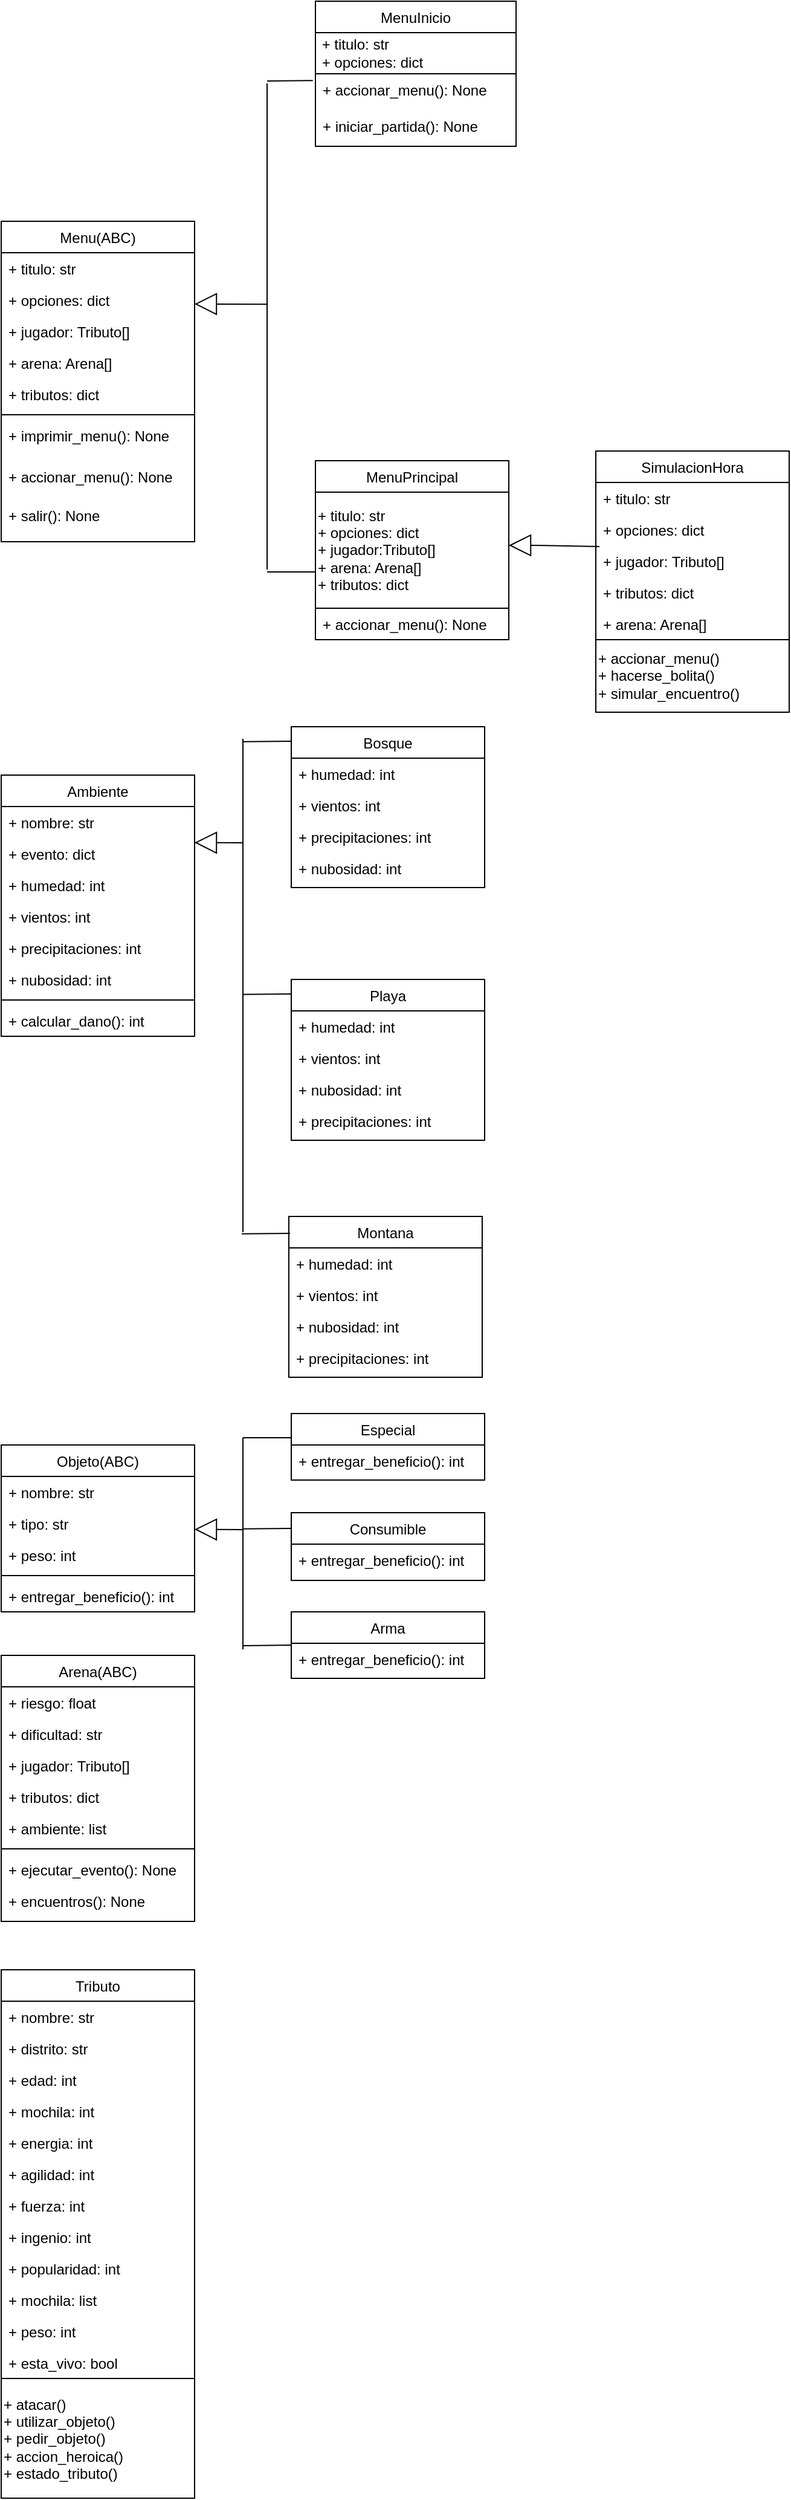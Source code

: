 <mxfile version="15.3.8" type="github">
  <diagram id="C5RBs43oDa-KdzZeNtuy" name="Page-1">
    <mxGraphModel dx="2855" dy="2697" grid="0" gridSize="10" guides="1" tooltips="1" connect="1" arrows="1" fold="1" page="1" pageScale="1" pageWidth="827" pageHeight="1169" math="0" shadow="0">
      <root>
        <mxCell id="WIyWlLk6GJQsqaUBKTNV-0" />
        <mxCell id="WIyWlLk6GJQsqaUBKTNV-1" parent="WIyWlLk6GJQsqaUBKTNV-0" />
        <mxCell id="zkfFHV4jXpPFQw0GAbJ--0" value="Menu(ABC)" style="swimlane;fontStyle=0;align=center;verticalAlign=top;childLayout=stackLayout;horizontal=1;startSize=26;horizontalStack=0;resizeParent=1;resizeLast=0;collapsible=1;marginBottom=0;rounded=0;shadow=0;strokeWidth=1;" parent="WIyWlLk6GJQsqaUBKTNV-1" vertex="1">
          <mxGeometry x="-723" y="-898" width="160" height="265" as="geometry">
            <mxRectangle x="230" y="140" width="160" height="26" as="alternateBounds" />
          </mxGeometry>
        </mxCell>
        <mxCell id="zkfFHV4jXpPFQw0GAbJ--1" value="+ titulo: str" style="text;align=left;verticalAlign=top;spacingLeft=4;spacingRight=4;overflow=hidden;rotatable=0;points=[[0,0.5],[1,0.5]];portConstraint=eastwest;" parent="zkfFHV4jXpPFQw0GAbJ--0" vertex="1">
          <mxGeometry y="26" width="160" height="26" as="geometry" />
        </mxCell>
        <mxCell id="zkfFHV4jXpPFQw0GAbJ--2" value="+ opciones: dict" style="text;align=left;verticalAlign=top;spacingLeft=4;spacingRight=4;overflow=hidden;rotatable=0;points=[[0,0.5],[1,0.5]];portConstraint=eastwest;rounded=0;shadow=0;html=0;" parent="zkfFHV4jXpPFQw0GAbJ--0" vertex="1">
          <mxGeometry y="52" width="160" height="26" as="geometry" />
        </mxCell>
        <mxCell id="zkfFHV4jXpPFQw0GAbJ--3" value="+ jugador: Tributo[]" style="text;align=left;verticalAlign=top;spacingLeft=4;spacingRight=4;overflow=hidden;rotatable=0;points=[[0,0.5],[1,0.5]];portConstraint=eastwest;rounded=0;shadow=0;html=0;" parent="zkfFHV4jXpPFQw0GAbJ--0" vertex="1">
          <mxGeometry y="78" width="160" height="26" as="geometry" />
        </mxCell>
        <mxCell id="XsQIEIVJHgln0_NeUR8C-0" value="+ arena: Arena[]" style="text;align=left;verticalAlign=top;spacingLeft=4;spacingRight=4;overflow=hidden;rotatable=0;points=[[0,0.5],[1,0.5]];portConstraint=eastwest;rounded=0;shadow=0;html=0;" vertex="1" parent="zkfFHV4jXpPFQw0GAbJ--0">
          <mxGeometry y="104" width="160" height="26" as="geometry" />
        </mxCell>
        <mxCell id="XsQIEIVJHgln0_NeUR8C-1" value="+ tributos: dict" style="text;align=left;verticalAlign=top;spacingLeft=4;spacingRight=4;overflow=hidden;rotatable=0;points=[[0,0.5],[1,0.5]];portConstraint=eastwest;rounded=0;shadow=0;html=0;" vertex="1" parent="zkfFHV4jXpPFQw0GAbJ--0">
          <mxGeometry y="130" width="160" height="26" as="geometry" />
        </mxCell>
        <mxCell id="zkfFHV4jXpPFQw0GAbJ--4" value="" style="line;html=1;strokeWidth=1;align=left;verticalAlign=middle;spacingTop=-1;spacingLeft=3;spacingRight=3;rotatable=0;labelPosition=right;points=[];portConstraint=eastwest;" parent="zkfFHV4jXpPFQw0GAbJ--0" vertex="1">
          <mxGeometry y="156" width="160" height="8" as="geometry" />
        </mxCell>
        <mxCell id="XsQIEIVJHgln0_NeUR8C-3" value="+ imprimir_menu(): None" style="text;align=left;verticalAlign=top;spacingLeft=4;spacingRight=4;overflow=hidden;rotatable=0;points=[[0,0.5],[1,0.5]];portConstraint=eastwest;" vertex="1" parent="zkfFHV4jXpPFQw0GAbJ--0">
          <mxGeometry y="164" width="160" height="34" as="geometry" />
        </mxCell>
        <mxCell id="XsQIEIVJHgln0_NeUR8C-2" value="+ accionar_menu(): None" style="text;align=left;verticalAlign=top;spacingLeft=4;spacingRight=4;overflow=hidden;rotatable=0;points=[[0,0.5],[1,0.5]];portConstraint=eastwest;" vertex="1" parent="zkfFHV4jXpPFQw0GAbJ--0">
          <mxGeometry y="198" width="160" height="32" as="geometry" />
        </mxCell>
        <mxCell id="zkfFHV4jXpPFQw0GAbJ--5" value="+ salir(): None" style="text;align=left;verticalAlign=top;spacingLeft=4;spacingRight=4;overflow=hidden;rotatable=0;points=[[0,0.5],[1,0.5]];portConstraint=eastwest;" parent="zkfFHV4jXpPFQw0GAbJ--0" vertex="1">
          <mxGeometry y="230" width="160" height="34" as="geometry" />
        </mxCell>
        <mxCell id="jF8SPvp4QYa0-bk3hCB2-1" value="MenuPrincipal" style="swimlane;fontStyle=0;align=center;verticalAlign=top;childLayout=stackLayout;horizontal=1;startSize=26;horizontalStack=0;resizeParent=1;resizeLast=0;collapsible=1;marginBottom=0;rounded=0;shadow=0;strokeWidth=1;" parent="WIyWlLk6GJQsqaUBKTNV-1" vertex="1">
          <mxGeometry x="-463" y="-700" width="160" height="148" as="geometry">
            <mxRectangle x="230" y="140" width="160" height="26" as="alternateBounds" />
          </mxGeometry>
        </mxCell>
        <mxCell id="XsQIEIVJHgln0_NeUR8C-6" value="+ titulo: str&lt;br&gt;+ opciones: dict&lt;br&gt;+ jugador:Tributo[]&lt;br&gt;+ arena: Arena[]&lt;br&gt;+ tributos: dict" style="rounded=0;whiteSpace=wrap;html=1;align=left;" vertex="1" parent="jF8SPvp4QYa0-bk3hCB2-1">
          <mxGeometry y="26" width="160" height="96" as="geometry" />
        </mxCell>
        <mxCell id="jF8SPvp4QYa0-bk3hCB2-6" value="+ accionar_menu(): None" style="text;align=left;verticalAlign=top;spacingLeft=4;spacingRight=4;overflow=hidden;rotatable=0;points=[[0,0.5],[1,0.5]];portConstraint=eastwest;" parent="jF8SPvp4QYa0-bk3hCB2-1" vertex="1">
          <mxGeometry y="122" width="160" height="26" as="geometry" />
        </mxCell>
        <mxCell id="jF8SPvp4QYa0-bk3hCB2-7" value="MenuInicio" style="swimlane;fontStyle=0;align=center;verticalAlign=top;childLayout=stackLayout;horizontal=1;startSize=26;horizontalStack=0;resizeParent=1;resizeLast=0;collapsible=1;marginBottom=0;rounded=0;shadow=0;strokeWidth=1;" parent="WIyWlLk6GJQsqaUBKTNV-1" vertex="1">
          <mxGeometry x="-463" y="-1080" width="166" height="120" as="geometry">
            <mxRectangle x="200" y="516" width="160" height="26" as="alternateBounds" />
          </mxGeometry>
        </mxCell>
        <mxCell id="XsQIEIVJHgln0_NeUR8C-5" value="&amp;nbsp;+ titulo: str&amp;nbsp;&lt;br&gt;&amp;nbsp;+ opciones: dict" style="rounded=0;whiteSpace=wrap;html=1;align=left;" vertex="1" parent="jF8SPvp4QYa0-bk3hCB2-7">
          <mxGeometry y="26" width="166" height="34" as="geometry" />
        </mxCell>
        <mxCell id="jF8SPvp4QYa0-bk3hCB2-149" value="" style="endArrow=none;html=1;entryX=-0.013;entryY=0.186;entryDx=0;entryDy=0;entryPerimeter=0;" parent="jF8SPvp4QYa0-bk3hCB2-7" target="jF8SPvp4QYa0-bk3hCB2-12" edge="1">
          <mxGeometry width="50" height="50" relative="1" as="geometry">
            <mxPoint x="-40" y="66" as="sourcePoint" />
            <mxPoint x="20" y="31.41" as="targetPoint" />
          </mxGeometry>
        </mxCell>
        <mxCell id="jF8SPvp4QYa0-bk3hCB2-12" value="+ accionar_menu(): None" style="text;align=left;verticalAlign=top;spacingLeft=4;spacingRight=4;overflow=hidden;rotatable=0;points=[[0,0.5],[1,0.5]];portConstraint=eastwest;" parent="jF8SPvp4QYa0-bk3hCB2-7" vertex="1">
          <mxGeometry y="60" width="166" height="30" as="geometry" />
        </mxCell>
        <mxCell id="XsQIEIVJHgln0_NeUR8C-4" value="+ iniciar_partida(): None" style="text;align=left;verticalAlign=top;spacingLeft=4;spacingRight=4;overflow=hidden;rotatable=0;points=[[0,0.5],[1,0.5]];portConstraint=eastwest;" vertex="1" parent="jF8SPvp4QYa0-bk3hCB2-7">
          <mxGeometry y="90" width="166" height="30" as="geometry" />
        </mxCell>
        <mxCell id="jF8SPvp4QYa0-bk3hCB2-25" value="SimulacionHora" style="swimlane;fontStyle=0;align=center;verticalAlign=top;childLayout=stackLayout;horizontal=1;startSize=26;horizontalStack=0;resizeParent=1;resizeLast=0;collapsible=1;marginBottom=0;rounded=0;shadow=0;strokeWidth=1;" parent="WIyWlLk6GJQsqaUBKTNV-1" vertex="1">
          <mxGeometry x="-231" y="-708" width="160" height="216" as="geometry">
            <mxRectangle x="230" y="140" width="160" height="26" as="alternateBounds" />
          </mxGeometry>
        </mxCell>
        <mxCell id="jF8SPvp4QYa0-bk3hCB2-30" value="+ titulo: str" style="text;align=left;verticalAlign=top;spacingLeft=4;spacingRight=4;overflow=hidden;rotatable=0;points=[[0,0.5],[1,0.5]];portConstraint=eastwest;" parent="jF8SPvp4QYa0-bk3hCB2-25" vertex="1">
          <mxGeometry y="26" width="160" height="26" as="geometry" />
        </mxCell>
        <mxCell id="jF8SPvp4QYa0-bk3hCB2-61" value="+ opciones: dict" style="text;align=left;verticalAlign=top;spacingLeft=4;spacingRight=4;overflow=hidden;rotatable=0;points=[[0,0.5],[1,0.5]];portConstraint=eastwest;" parent="jF8SPvp4QYa0-bk3hCB2-25" vertex="1">
          <mxGeometry y="52" width="160" height="26" as="geometry" />
        </mxCell>
        <mxCell id="jF8SPvp4QYa0-bk3hCB2-62" value="+ jugador: Tributo[]" style="text;align=left;verticalAlign=top;spacingLeft=4;spacingRight=4;overflow=hidden;rotatable=0;points=[[0,0.5],[1,0.5]];portConstraint=eastwest;" parent="jF8SPvp4QYa0-bk3hCB2-25" vertex="1">
          <mxGeometry y="78" width="160" height="26" as="geometry" />
        </mxCell>
        <mxCell id="jF8SPvp4QYa0-bk3hCB2-63" value="+ tributos: dict" style="text;align=left;verticalAlign=top;spacingLeft=4;spacingRight=4;overflow=hidden;rotatable=0;points=[[0,0.5],[1,0.5]];portConstraint=eastwest;" parent="jF8SPvp4QYa0-bk3hCB2-25" vertex="1">
          <mxGeometry y="104" width="160" height="26" as="geometry" />
        </mxCell>
        <mxCell id="XsQIEIVJHgln0_NeUR8C-9" value="+ arena: Arena[]" style="text;align=left;verticalAlign=top;spacingLeft=4;spacingRight=4;overflow=hidden;rotatable=0;points=[[0,0.5],[1,0.5]];portConstraint=eastwest;" vertex="1" parent="jF8SPvp4QYa0-bk3hCB2-25">
          <mxGeometry y="130" width="160" height="26" as="geometry" />
        </mxCell>
        <mxCell id="XsQIEIVJHgln0_NeUR8C-8" value="+ accionar_menu()&lt;br&gt;+ hacerse_bolita()&lt;br&gt;+ simular_encuentro()" style="rounded=0;whiteSpace=wrap;html=1;align=left;" vertex="1" parent="jF8SPvp4QYa0-bk3hCB2-25">
          <mxGeometry y="156" width="160" height="60" as="geometry" />
        </mxCell>
        <mxCell id="jF8SPvp4QYa0-bk3hCB2-31" value="Tributo" style="swimlane;fontStyle=0;align=center;verticalAlign=top;childLayout=stackLayout;horizontal=1;startSize=26;horizontalStack=0;resizeParent=1;resizeLast=0;collapsible=1;marginBottom=0;rounded=0;shadow=0;strokeWidth=1;" parent="WIyWlLk6GJQsqaUBKTNV-1" vertex="1">
          <mxGeometry x="-723" y="548" width="160" height="437" as="geometry">
            <mxRectangle x="230" y="140" width="160" height="26" as="alternateBounds" />
          </mxGeometry>
        </mxCell>
        <mxCell id="jF8SPvp4QYa0-bk3hCB2-32" value="+ nombre: str" style="text;align=left;verticalAlign=top;spacingLeft=4;spacingRight=4;overflow=hidden;rotatable=0;points=[[0,0.5],[1,0.5]];portConstraint=eastwest;" parent="jF8SPvp4QYa0-bk3hCB2-31" vertex="1">
          <mxGeometry y="26" width="160" height="26" as="geometry" />
        </mxCell>
        <mxCell id="jF8SPvp4QYa0-bk3hCB2-33" value="+ distrito: str" style="text;align=left;verticalAlign=top;spacingLeft=4;spacingRight=4;overflow=hidden;rotatable=0;points=[[0,0.5],[1,0.5]];portConstraint=eastwest;rounded=0;shadow=0;html=0;" parent="jF8SPvp4QYa0-bk3hCB2-31" vertex="1">
          <mxGeometry y="52" width="160" height="26" as="geometry" />
        </mxCell>
        <mxCell id="jF8SPvp4QYa0-bk3hCB2-34" value="+ edad: int" style="text;align=left;verticalAlign=top;spacingLeft=4;spacingRight=4;overflow=hidden;rotatable=0;points=[[0,0.5],[1,0.5]];portConstraint=eastwest;rounded=0;shadow=0;html=0;" parent="jF8SPvp4QYa0-bk3hCB2-31" vertex="1">
          <mxGeometry y="78" width="160" height="26" as="geometry" />
        </mxCell>
        <mxCell id="XsQIEIVJHgln0_NeUR8C-30" value="+ mochila: int" style="text;align=left;verticalAlign=top;spacingLeft=4;spacingRight=4;overflow=hidden;rotatable=0;points=[[0,0.5],[1,0.5]];portConstraint=eastwest;" vertex="1" parent="jF8SPvp4QYa0-bk3hCB2-31">
          <mxGeometry y="104" width="160" height="26" as="geometry" />
        </mxCell>
        <mxCell id="jF8SPvp4QYa0-bk3hCB2-65" value="+ energia: int" style="text;align=left;verticalAlign=top;spacingLeft=4;spacingRight=4;overflow=hidden;rotatable=0;points=[[0,0.5],[1,0.5]];portConstraint=eastwest;rounded=0;shadow=0;html=0;" parent="jF8SPvp4QYa0-bk3hCB2-31" vertex="1">
          <mxGeometry y="130" width="160" height="26" as="geometry" />
        </mxCell>
        <mxCell id="jF8SPvp4QYa0-bk3hCB2-36" value="+ agilidad: int" style="text;align=left;verticalAlign=top;spacingLeft=4;spacingRight=4;overflow=hidden;rotatable=0;points=[[0,0.5],[1,0.5]];portConstraint=eastwest;" parent="jF8SPvp4QYa0-bk3hCB2-31" vertex="1">
          <mxGeometry y="156" width="160" height="26" as="geometry" />
        </mxCell>
        <mxCell id="jF8SPvp4QYa0-bk3hCB2-66" value="+ fuerza: int" style="text;align=left;verticalAlign=top;spacingLeft=4;spacingRight=4;overflow=hidden;rotatable=0;points=[[0,0.5],[1,0.5]];portConstraint=eastwest;" parent="jF8SPvp4QYa0-bk3hCB2-31" vertex="1">
          <mxGeometry y="182" width="160" height="26" as="geometry" />
        </mxCell>
        <mxCell id="jF8SPvp4QYa0-bk3hCB2-67" value="+ ingenio: int" style="text;align=left;verticalAlign=top;spacingLeft=4;spacingRight=4;overflow=hidden;rotatable=0;points=[[0,0.5],[1,0.5]];portConstraint=eastwest;" parent="jF8SPvp4QYa0-bk3hCB2-31" vertex="1">
          <mxGeometry y="208" width="160" height="26" as="geometry" />
        </mxCell>
        <mxCell id="jF8SPvp4QYa0-bk3hCB2-68" value="+ popularidad: int" style="text;align=left;verticalAlign=top;spacingLeft=4;spacingRight=4;overflow=hidden;rotatable=0;points=[[0,0.5],[1,0.5]];portConstraint=eastwest;" parent="jF8SPvp4QYa0-bk3hCB2-31" vertex="1">
          <mxGeometry y="234" width="160" height="26" as="geometry" />
        </mxCell>
        <mxCell id="XsQIEIVJHgln0_NeUR8C-29" value="+ mochila: list" style="text;align=left;verticalAlign=top;spacingLeft=4;spacingRight=4;overflow=hidden;rotatable=0;points=[[0,0.5],[1,0.5]];portConstraint=eastwest;" vertex="1" parent="jF8SPvp4QYa0-bk3hCB2-31">
          <mxGeometry y="260" width="160" height="26" as="geometry" />
        </mxCell>
        <mxCell id="XsQIEIVJHgln0_NeUR8C-31" value="+ peso: int" style="text;align=left;verticalAlign=top;spacingLeft=4;spacingRight=4;overflow=hidden;rotatable=0;points=[[0,0.5],[1,0.5]];portConstraint=eastwest;" vertex="1" parent="jF8SPvp4QYa0-bk3hCB2-31">
          <mxGeometry y="286" width="160" height="26" as="geometry" />
        </mxCell>
        <mxCell id="XsQIEIVJHgln0_NeUR8C-32" value="+ esta_vivo: bool" style="text;align=left;verticalAlign=top;spacingLeft=4;spacingRight=4;overflow=hidden;rotatable=0;points=[[0,0.5],[1,0.5]];portConstraint=eastwest;" vertex="1" parent="jF8SPvp4QYa0-bk3hCB2-31">
          <mxGeometry y="312" width="160" height="26" as="geometry" />
        </mxCell>
        <mxCell id="XsQIEIVJHgln0_NeUR8C-7" value="+ atacar()&lt;br&gt;+ utilizar_objeto()&lt;br&gt;+ pedir_objeto()&lt;br&gt;+ accion_heroica()&lt;br&gt;+ estado_tributo()" style="rounded=0;whiteSpace=wrap;html=1;align=left;" vertex="1" parent="jF8SPvp4QYa0-bk3hCB2-31">
          <mxGeometry y="338" width="160" height="99" as="geometry" />
        </mxCell>
        <mxCell id="jF8SPvp4QYa0-bk3hCB2-90" value="Ambiente" style="swimlane;fontStyle=0;align=center;verticalAlign=top;childLayout=stackLayout;horizontal=1;startSize=26;horizontalStack=0;resizeParent=1;resizeLast=0;collapsible=1;marginBottom=0;rounded=0;shadow=0;strokeWidth=1;" parent="WIyWlLk6GJQsqaUBKTNV-1" vertex="1">
          <mxGeometry x="-723" y="-440" width="160" height="216" as="geometry">
            <mxRectangle x="230" y="140" width="160" height="26" as="alternateBounds" />
          </mxGeometry>
        </mxCell>
        <mxCell id="jF8SPvp4QYa0-bk3hCB2-91" value="+ nombre: str" style="text;align=left;verticalAlign=top;spacingLeft=4;spacingRight=4;overflow=hidden;rotatable=0;points=[[0,0.5],[1,0.5]];portConstraint=eastwest;" parent="jF8SPvp4QYa0-bk3hCB2-90" vertex="1">
          <mxGeometry y="26" width="160" height="26" as="geometry" />
        </mxCell>
        <mxCell id="jF8SPvp4QYa0-bk3hCB2-92" value="+ evento: dict" style="text;align=left;verticalAlign=top;spacingLeft=4;spacingRight=4;overflow=hidden;rotatable=0;points=[[0,0.5],[1,0.5]];portConstraint=eastwest;rounded=0;shadow=0;html=0;" parent="jF8SPvp4QYa0-bk3hCB2-90" vertex="1">
          <mxGeometry y="52" width="160" height="26" as="geometry" />
        </mxCell>
        <mxCell id="XsQIEIVJHgln0_NeUR8C-10" value="+ humedad: int" style="text;align=left;verticalAlign=top;spacingLeft=4;spacingRight=4;overflow=hidden;rotatable=0;points=[[0,0.5],[1,0.5]];portConstraint=eastwest;rounded=0;shadow=0;html=0;" vertex="1" parent="jF8SPvp4QYa0-bk3hCB2-90">
          <mxGeometry y="78" width="160" height="26" as="geometry" />
        </mxCell>
        <mxCell id="XsQIEIVJHgln0_NeUR8C-11" value="+ vientos: int" style="text;align=left;verticalAlign=top;spacingLeft=4;spacingRight=4;overflow=hidden;rotatable=0;points=[[0,0.5],[1,0.5]];portConstraint=eastwest;rounded=0;shadow=0;html=0;" vertex="1" parent="jF8SPvp4QYa0-bk3hCB2-90">
          <mxGeometry y="104" width="160" height="26" as="geometry" />
        </mxCell>
        <mxCell id="XsQIEIVJHgln0_NeUR8C-12" value="+ precipitaciones: int" style="text;align=left;verticalAlign=top;spacingLeft=4;spacingRight=4;overflow=hidden;rotatable=0;points=[[0,0.5],[1,0.5]];portConstraint=eastwest;rounded=0;shadow=0;html=0;" vertex="1" parent="jF8SPvp4QYa0-bk3hCB2-90">
          <mxGeometry y="130" width="160" height="26" as="geometry" />
        </mxCell>
        <mxCell id="XsQIEIVJHgln0_NeUR8C-13" value="+ nubosidad: int" style="text;align=left;verticalAlign=top;spacingLeft=4;spacingRight=4;overflow=hidden;rotatable=0;points=[[0,0.5],[1,0.5]];portConstraint=eastwest;rounded=0;shadow=0;html=0;" vertex="1" parent="jF8SPvp4QYa0-bk3hCB2-90">
          <mxGeometry y="156" width="160" height="26" as="geometry" />
        </mxCell>
        <mxCell id="jF8SPvp4QYa0-bk3hCB2-94" value="" style="line;html=1;strokeWidth=1;align=left;verticalAlign=middle;spacingTop=-1;spacingLeft=3;spacingRight=3;rotatable=0;labelPosition=right;points=[];portConstraint=eastwest;" parent="jF8SPvp4QYa0-bk3hCB2-90" vertex="1">
          <mxGeometry y="182" width="160" height="8" as="geometry" />
        </mxCell>
        <mxCell id="jF8SPvp4QYa0-bk3hCB2-95" value="+ calcular_dano(): int" style="text;align=left;verticalAlign=top;spacingLeft=4;spacingRight=4;overflow=hidden;rotatable=0;points=[[0,0.5],[1,0.5]];portConstraint=eastwest;" parent="jF8SPvp4QYa0-bk3hCB2-90" vertex="1">
          <mxGeometry y="190" width="160" height="26" as="geometry" />
        </mxCell>
        <mxCell id="jF8SPvp4QYa0-bk3hCB2-96" value="Playa" style="swimlane;fontStyle=0;align=center;verticalAlign=top;childLayout=stackLayout;horizontal=1;startSize=26;horizontalStack=0;resizeParent=1;resizeLast=0;collapsible=1;marginBottom=0;rounded=0;shadow=0;strokeWidth=1;" parent="WIyWlLk6GJQsqaUBKTNV-1" vertex="1">
          <mxGeometry x="-483" y="-271" width="160" height="133" as="geometry">
            <mxRectangle x="480" y="493" width="160" height="26" as="alternateBounds" />
          </mxGeometry>
        </mxCell>
        <mxCell id="jF8SPvp4QYa0-bk3hCB2-169" value="" style="endArrow=none;html=1;" parent="jF8SPvp4QYa0-bk3hCB2-96" edge="1">
          <mxGeometry width="50" height="50" relative="1" as="geometry">
            <mxPoint x="-40" y="12.41" as="sourcePoint" />
            <mxPoint y="12" as="targetPoint" />
          </mxGeometry>
        </mxCell>
        <mxCell id="XsQIEIVJHgln0_NeUR8C-18" value="+ humedad: int" style="text;align=left;verticalAlign=top;spacingLeft=4;spacingRight=4;overflow=hidden;rotatable=0;points=[[0,0.5],[1,0.5]];portConstraint=eastwest;rounded=0;shadow=0;html=0;" vertex="1" parent="jF8SPvp4QYa0-bk3hCB2-96">
          <mxGeometry y="26" width="160" height="26" as="geometry" />
        </mxCell>
        <mxCell id="XsQIEIVJHgln0_NeUR8C-19" value="+ vientos: int" style="text;align=left;verticalAlign=top;spacingLeft=4;spacingRight=4;overflow=hidden;rotatable=0;points=[[0,0.5],[1,0.5]];portConstraint=eastwest;rounded=0;shadow=0;html=0;" vertex="1" parent="jF8SPvp4QYa0-bk3hCB2-96">
          <mxGeometry y="52" width="160" height="26" as="geometry" />
        </mxCell>
        <mxCell id="XsQIEIVJHgln0_NeUR8C-21" value="+ nubosidad: int" style="text;align=left;verticalAlign=top;spacingLeft=4;spacingRight=4;overflow=hidden;rotatable=0;points=[[0,0.5],[1,0.5]];portConstraint=eastwest;rounded=0;shadow=0;html=0;" vertex="1" parent="jF8SPvp4QYa0-bk3hCB2-96">
          <mxGeometry y="78" width="160" height="26" as="geometry" />
        </mxCell>
        <mxCell id="XsQIEIVJHgln0_NeUR8C-20" value="+ precipitaciones: int" style="text;align=left;verticalAlign=top;spacingLeft=4;spacingRight=4;overflow=hidden;rotatable=0;points=[[0,0.5],[1,0.5]];portConstraint=eastwest;rounded=0;shadow=0;html=0;" vertex="1" parent="jF8SPvp4QYa0-bk3hCB2-96">
          <mxGeometry y="104" width="160" height="26" as="geometry" />
        </mxCell>
        <mxCell id="jF8SPvp4QYa0-bk3hCB2-101" value="Montana" style="swimlane;fontStyle=0;align=center;verticalAlign=top;childLayout=stackLayout;horizontal=1;startSize=26;horizontalStack=0;resizeParent=1;resizeLast=0;collapsible=1;marginBottom=0;rounded=0;shadow=0;strokeWidth=1;" parent="WIyWlLk6GJQsqaUBKTNV-1" vertex="1">
          <mxGeometry x="-485" y="-75" width="160" height="133" as="geometry">
            <mxRectangle x="480" y="580" width="160" height="26" as="alternateBounds" />
          </mxGeometry>
        </mxCell>
        <mxCell id="XsQIEIVJHgln0_NeUR8C-22" value="+ humedad: int" style="text;align=left;verticalAlign=top;spacingLeft=4;spacingRight=4;overflow=hidden;rotatable=0;points=[[0,0.5],[1,0.5]];portConstraint=eastwest;rounded=0;shadow=0;html=0;" vertex="1" parent="jF8SPvp4QYa0-bk3hCB2-101">
          <mxGeometry y="26" width="160" height="26" as="geometry" />
        </mxCell>
        <mxCell id="XsQIEIVJHgln0_NeUR8C-23" value="+ vientos: int" style="text;align=left;verticalAlign=top;spacingLeft=4;spacingRight=4;overflow=hidden;rotatable=0;points=[[0,0.5],[1,0.5]];portConstraint=eastwest;rounded=0;shadow=0;html=0;" vertex="1" parent="jF8SPvp4QYa0-bk3hCB2-101">
          <mxGeometry y="52" width="160" height="26" as="geometry" />
        </mxCell>
        <mxCell id="XsQIEIVJHgln0_NeUR8C-25" value="+ nubosidad: int" style="text;align=left;verticalAlign=top;spacingLeft=4;spacingRight=4;overflow=hidden;rotatable=0;points=[[0,0.5],[1,0.5]];portConstraint=eastwest;rounded=0;shadow=0;html=0;" vertex="1" parent="jF8SPvp4QYa0-bk3hCB2-101">
          <mxGeometry y="78" width="160" height="26" as="geometry" />
        </mxCell>
        <mxCell id="XsQIEIVJHgln0_NeUR8C-24" value="+ precipitaciones: int" style="text;align=left;verticalAlign=top;spacingLeft=4;spacingRight=4;overflow=hidden;rotatable=0;points=[[0,0.5],[1,0.5]];portConstraint=eastwest;rounded=0;shadow=0;html=0;" vertex="1" parent="jF8SPvp4QYa0-bk3hCB2-101">
          <mxGeometry y="104" width="160" height="26" as="geometry" />
        </mxCell>
        <mxCell id="jF8SPvp4QYa0-bk3hCB2-105" value="Bosque" style="swimlane;fontStyle=0;align=center;verticalAlign=top;childLayout=stackLayout;horizontal=1;startSize=26;horizontalStack=0;resizeParent=1;resizeLast=0;collapsible=1;marginBottom=0;rounded=0;shadow=0;strokeWidth=1;" parent="WIyWlLk6GJQsqaUBKTNV-1" vertex="1">
          <mxGeometry x="-483" y="-480" width="160" height="133" as="geometry">
            <mxRectangle x="480" y="410" width="160" height="26" as="alternateBounds" />
          </mxGeometry>
        </mxCell>
        <mxCell id="jF8SPvp4QYa0-bk3hCB2-165" value="" style="endArrow=none;html=1;" parent="jF8SPvp4QYa0-bk3hCB2-105" edge="1">
          <mxGeometry width="50" height="50" relative="1" as="geometry">
            <mxPoint x="-40" y="12.41" as="sourcePoint" />
            <mxPoint y="12" as="targetPoint" />
          </mxGeometry>
        </mxCell>
        <mxCell id="XsQIEIVJHgln0_NeUR8C-14" value="+ humedad: int" style="text;align=left;verticalAlign=top;spacingLeft=4;spacingRight=4;overflow=hidden;rotatable=0;points=[[0,0.5],[1,0.5]];portConstraint=eastwest;rounded=0;shadow=0;html=0;" vertex="1" parent="jF8SPvp4QYa0-bk3hCB2-105">
          <mxGeometry y="26" width="160" height="26" as="geometry" />
        </mxCell>
        <mxCell id="XsQIEIVJHgln0_NeUR8C-15" value="+ vientos: int" style="text;align=left;verticalAlign=top;spacingLeft=4;spacingRight=4;overflow=hidden;rotatable=0;points=[[0,0.5],[1,0.5]];portConstraint=eastwest;rounded=0;shadow=0;html=0;" vertex="1" parent="jF8SPvp4QYa0-bk3hCB2-105">
          <mxGeometry y="52" width="160" height="26" as="geometry" />
        </mxCell>
        <mxCell id="XsQIEIVJHgln0_NeUR8C-16" value="+ precipitaciones: int" style="text;align=left;verticalAlign=top;spacingLeft=4;spacingRight=4;overflow=hidden;rotatable=0;points=[[0,0.5],[1,0.5]];portConstraint=eastwest;rounded=0;shadow=0;html=0;" vertex="1" parent="jF8SPvp4QYa0-bk3hCB2-105">
          <mxGeometry y="78" width="160" height="26" as="geometry" />
        </mxCell>
        <mxCell id="XsQIEIVJHgln0_NeUR8C-17" value="+ nubosidad: int" style="text;align=left;verticalAlign=top;spacingLeft=4;spacingRight=4;overflow=hidden;rotatable=0;points=[[0,0.5],[1,0.5]];portConstraint=eastwest;rounded=0;shadow=0;html=0;" vertex="1" parent="jF8SPvp4QYa0-bk3hCB2-105">
          <mxGeometry y="104" width="160" height="26" as="geometry" />
        </mxCell>
        <mxCell id="jF8SPvp4QYa0-bk3hCB2-114" value="Objeto(ABC)" style="swimlane;fontStyle=0;align=center;verticalAlign=top;childLayout=stackLayout;horizontal=1;startSize=26;horizontalStack=0;resizeParent=1;resizeLast=0;collapsible=1;marginBottom=0;rounded=0;shadow=0;strokeWidth=1;" parent="WIyWlLk6GJQsqaUBKTNV-1" vertex="1">
          <mxGeometry x="-723" y="114" width="160" height="138" as="geometry">
            <mxRectangle x="230" y="140" width="160" height="26" as="alternateBounds" />
          </mxGeometry>
        </mxCell>
        <mxCell id="jF8SPvp4QYa0-bk3hCB2-115" value="+ nombre: str" style="text;align=left;verticalAlign=top;spacingLeft=4;spacingRight=4;overflow=hidden;rotatable=0;points=[[0,0.5],[1,0.5]];portConstraint=eastwest;" parent="jF8SPvp4QYa0-bk3hCB2-114" vertex="1">
          <mxGeometry y="26" width="160" height="26" as="geometry" />
        </mxCell>
        <mxCell id="jF8SPvp4QYa0-bk3hCB2-116" value="+ tipo: str" style="text;align=left;verticalAlign=top;spacingLeft=4;spacingRight=4;overflow=hidden;rotatable=0;points=[[0,0.5],[1,0.5]];portConstraint=eastwest;rounded=0;shadow=0;html=0;" parent="jF8SPvp4QYa0-bk3hCB2-114" vertex="1">
          <mxGeometry y="52" width="160" height="26" as="geometry" />
        </mxCell>
        <mxCell id="jF8SPvp4QYa0-bk3hCB2-117" value="+ peso: int" style="text;align=left;verticalAlign=top;spacingLeft=4;spacingRight=4;overflow=hidden;rotatable=0;points=[[0,0.5],[1,0.5]];portConstraint=eastwest;rounded=0;shadow=0;html=0;" parent="jF8SPvp4QYa0-bk3hCB2-114" vertex="1">
          <mxGeometry y="78" width="160" height="26" as="geometry" />
        </mxCell>
        <mxCell id="jF8SPvp4QYa0-bk3hCB2-118" value="" style="line;html=1;strokeWidth=1;align=left;verticalAlign=middle;spacingTop=-1;spacingLeft=3;spacingRight=3;rotatable=0;labelPosition=right;points=[];portConstraint=eastwest;" parent="jF8SPvp4QYa0-bk3hCB2-114" vertex="1">
          <mxGeometry y="104" width="160" height="8" as="geometry" />
        </mxCell>
        <mxCell id="jF8SPvp4QYa0-bk3hCB2-119" value="+ entregar_beneficio(): int" style="text;align=left;verticalAlign=top;spacingLeft=4;spacingRight=4;overflow=hidden;rotatable=0;points=[[0,0.5],[1,0.5]];portConstraint=eastwest;" parent="jF8SPvp4QYa0-bk3hCB2-114" vertex="1">
          <mxGeometry y="112" width="160" height="26" as="geometry" />
        </mxCell>
        <mxCell id="jF8SPvp4QYa0-bk3hCB2-120" value="Consumible" style="swimlane;fontStyle=0;align=center;verticalAlign=top;childLayout=stackLayout;horizontal=1;startSize=26;horizontalStack=0;resizeParent=1;resizeLast=0;collapsible=1;marginBottom=0;rounded=0;shadow=0;strokeWidth=1;" parent="WIyWlLk6GJQsqaUBKTNV-1" vertex="1">
          <mxGeometry x="-483" y="170" width="160" height="56" as="geometry">
            <mxRectangle x="480" y="772" width="160" height="26" as="alternateBounds" />
          </mxGeometry>
        </mxCell>
        <mxCell id="jF8SPvp4QYa0-bk3hCB2-175" value="" style="endArrow=none;html=1;" parent="jF8SPvp4QYa0-bk3hCB2-120" edge="1">
          <mxGeometry width="50" height="50" relative="1" as="geometry">
            <mxPoint x="-40" y="13.41" as="sourcePoint" />
            <mxPoint y="13" as="targetPoint" />
          </mxGeometry>
        </mxCell>
        <mxCell id="XsQIEIVJHgln0_NeUR8C-27" value="+ entregar_beneficio(): int" style="text;align=left;verticalAlign=top;spacingLeft=4;spacingRight=4;overflow=hidden;rotatable=0;points=[[0,0.5],[1,0.5]];portConstraint=eastwest;" vertex="1" parent="jF8SPvp4QYa0-bk3hCB2-120">
          <mxGeometry y="26" width="160" height="26" as="geometry" />
        </mxCell>
        <mxCell id="jF8SPvp4QYa0-bk3hCB2-124" value="Arma" style="swimlane;fontStyle=0;align=center;verticalAlign=top;childLayout=stackLayout;horizontal=1;startSize=26;horizontalStack=0;resizeParent=1;resizeLast=0;collapsible=1;marginBottom=0;rounded=0;shadow=0;strokeWidth=1;" parent="WIyWlLk6GJQsqaUBKTNV-1" vertex="1">
          <mxGeometry x="-483" y="252" width="160" height="55" as="geometry">
            <mxRectangle x="480" y="854" width="160" height="26" as="alternateBounds" />
          </mxGeometry>
        </mxCell>
        <mxCell id="jF8SPvp4QYa0-bk3hCB2-176" value="" style="endArrow=none;html=1;entryX=0;entryY=0.5;entryDx=0;entryDy=0;" parent="jF8SPvp4QYa0-bk3hCB2-124" target="jF8SPvp4QYa0-bk3hCB2-124" edge="1">
          <mxGeometry width="50" height="50" relative="1" as="geometry">
            <mxPoint x="-40" y="28" as="sourcePoint" />
            <mxPoint x="90" y="26" as="targetPoint" />
          </mxGeometry>
        </mxCell>
        <mxCell id="XsQIEIVJHgln0_NeUR8C-28" value="+ entregar_beneficio(): int" style="text;align=left;verticalAlign=top;spacingLeft=4;spacingRight=4;overflow=hidden;rotatable=0;points=[[0,0.5],[1,0.5]];portConstraint=eastwest;" vertex="1" parent="jF8SPvp4QYa0-bk3hCB2-124">
          <mxGeometry y="26" width="160" height="26" as="geometry" />
        </mxCell>
        <mxCell id="jF8SPvp4QYa0-bk3hCB2-128" value="Especial" style="swimlane;fontStyle=0;align=center;verticalAlign=top;childLayout=stackLayout;horizontal=1;startSize=26;horizontalStack=0;resizeParent=1;resizeLast=0;collapsible=1;marginBottom=0;rounded=0;shadow=0;strokeWidth=1;" parent="WIyWlLk6GJQsqaUBKTNV-1" vertex="1">
          <mxGeometry x="-483" y="88" width="160" height="55" as="geometry">
            <mxRectangle x="480" y="690" width="160" height="26" as="alternateBounds" />
          </mxGeometry>
        </mxCell>
        <mxCell id="jF8SPvp4QYa0-bk3hCB2-174" value="" style="endArrow=none;html=1;" parent="jF8SPvp4QYa0-bk3hCB2-128" edge="1">
          <mxGeometry width="50" height="50" relative="1" as="geometry">
            <mxPoint x="-40" y="20" as="sourcePoint" />
            <mxPoint y="20" as="targetPoint" />
          </mxGeometry>
        </mxCell>
        <mxCell id="XsQIEIVJHgln0_NeUR8C-26" value="+ entregar_beneficio(): int" style="text;align=left;verticalAlign=top;spacingLeft=4;spacingRight=4;overflow=hidden;rotatable=0;points=[[0,0.5],[1,0.5]];portConstraint=eastwest;" vertex="1" parent="jF8SPvp4QYa0-bk3hCB2-128">
          <mxGeometry y="26" width="160" height="26" as="geometry" />
        </mxCell>
        <mxCell id="jF8SPvp4QYa0-bk3hCB2-132" value="Arena(ABC)" style="swimlane;fontStyle=0;align=center;verticalAlign=top;childLayout=stackLayout;horizontal=1;startSize=26;horizontalStack=0;resizeParent=1;resizeLast=0;collapsible=1;marginBottom=0;rounded=0;shadow=0;strokeWidth=1;" parent="WIyWlLk6GJQsqaUBKTNV-1" vertex="1">
          <mxGeometry x="-723" y="288" width="160" height="220" as="geometry">
            <mxRectangle x="230" y="140" width="160" height="26" as="alternateBounds" />
          </mxGeometry>
        </mxCell>
        <mxCell id="jF8SPvp4QYa0-bk3hCB2-133" value="+ riesgo: float" style="text;align=left;verticalAlign=top;spacingLeft=4;spacingRight=4;overflow=hidden;rotatable=0;points=[[0,0.5],[1,0.5]];portConstraint=eastwest;" parent="jF8SPvp4QYa0-bk3hCB2-132" vertex="1">
          <mxGeometry y="26" width="160" height="26" as="geometry" />
        </mxCell>
        <mxCell id="jF8SPvp4QYa0-bk3hCB2-134" value="+ dificultad: str" style="text;align=left;verticalAlign=top;spacingLeft=4;spacingRight=4;overflow=hidden;rotatable=0;points=[[0,0.5],[1,0.5]];portConstraint=eastwest;rounded=0;shadow=0;html=0;" parent="jF8SPvp4QYa0-bk3hCB2-132" vertex="1">
          <mxGeometry y="52" width="160" height="26" as="geometry" />
        </mxCell>
        <mxCell id="jF8SPvp4QYa0-bk3hCB2-135" value="+ jugador: Tributo[]" style="text;align=left;verticalAlign=top;spacingLeft=4;spacingRight=4;overflow=hidden;rotatable=0;points=[[0,0.5],[1,0.5]];portConstraint=eastwest;rounded=0;shadow=0;html=0;" parent="jF8SPvp4QYa0-bk3hCB2-132" vertex="1">
          <mxGeometry y="78" width="160" height="26" as="geometry" />
        </mxCell>
        <mxCell id="jF8SPvp4QYa0-bk3hCB2-137" value="+ tributos: dict" style="text;align=left;verticalAlign=top;spacingLeft=4;spacingRight=4;overflow=hidden;rotatable=0;points=[[0,0.5],[1,0.5]];portConstraint=eastwest;" parent="jF8SPvp4QYa0-bk3hCB2-132" vertex="1">
          <mxGeometry y="104" width="160" height="26" as="geometry" />
        </mxCell>
        <mxCell id="jF8SPvp4QYa0-bk3hCB2-138" value="+ ambiente: list" style="text;align=left;verticalAlign=top;spacingLeft=4;spacingRight=4;overflow=hidden;rotatable=0;points=[[0,0.5],[1,0.5]];portConstraint=eastwest;" parent="jF8SPvp4QYa0-bk3hCB2-132" vertex="1">
          <mxGeometry y="130" width="160" height="26" as="geometry" />
        </mxCell>
        <mxCell id="jF8SPvp4QYa0-bk3hCB2-136" value="" style="line;html=1;strokeWidth=1;align=left;verticalAlign=middle;spacingTop=-1;spacingLeft=3;spacingRight=3;rotatable=0;labelPosition=right;points=[];portConstraint=eastwest;" parent="jF8SPvp4QYa0-bk3hCB2-132" vertex="1">
          <mxGeometry y="156" width="160" height="8" as="geometry" />
        </mxCell>
        <mxCell id="jF8SPvp4QYa0-bk3hCB2-139" value="+ ejecutar_evento(): None" style="text;align=left;verticalAlign=top;spacingLeft=4;spacingRight=4;overflow=hidden;rotatable=0;points=[[0,0.5],[1,0.5]];portConstraint=eastwest;" parent="jF8SPvp4QYa0-bk3hCB2-132" vertex="1">
          <mxGeometry y="164" width="160" height="26" as="geometry" />
        </mxCell>
        <mxCell id="jF8SPvp4QYa0-bk3hCB2-140" value="+ encuentros(): None" style="text;align=left;verticalAlign=top;spacingLeft=4;spacingRight=4;overflow=hidden;rotatable=0;points=[[0,0.5],[1,0.5]];portConstraint=eastwest;" parent="jF8SPvp4QYa0-bk3hCB2-132" vertex="1">
          <mxGeometry y="190" width="160" height="26" as="geometry" />
        </mxCell>
        <mxCell id="jF8SPvp4QYa0-bk3hCB2-144" value="" style="endArrow=block;endSize=16;endFill=0;html=1;" parent="WIyWlLk6GJQsqaUBKTNV-1" edge="1">
          <mxGeometry x="-1" y="-180" width="160" relative="1" as="geometry">
            <mxPoint x="-503" y="-829.41" as="sourcePoint" />
            <mxPoint x="-563" y="-829.59" as="targetPoint" />
            <mxPoint x="11" as="offset" />
          </mxGeometry>
        </mxCell>
        <mxCell id="jF8SPvp4QYa0-bk3hCB2-145" value="" style="endArrow=none;html=1;" parent="WIyWlLk6GJQsqaUBKTNV-1" edge="1">
          <mxGeometry width="50" height="50" relative="1" as="geometry">
            <mxPoint x="-503" y="-610" as="sourcePoint" />
            <mxPoint x="-503" y="-1012" as="targetPoint" />
          </mxGeometry>
        </mxCell>
        <mxCell id="jF8SPvp4QYa0-bk3hCB2-146" value="" style="endArrow=block;endSize=16;endFill=0;html=1;exitX=0.019;exitY=0.038;exitDx=0;exitDy=0;exitPerimeter=0;" parent="WIyWlLk6GJQsqaUBKTNV-1" edge="1" source="jF8SPvp4QYa0-bk3hCB2-62">
          <mxGeometry y="110" width="160" relative="1" as="geometry">
            <mxPoint x="-253" y="-630" as="sourcePoint" />
            <mxPoint x="-303" y="-630" as="targetPoint" />
            <mxPoint as="offset" />
            <Array as="points">
              <mxPoint x="-284" y="-630" />
            </Array>
          </mxGeometry>
        </mxCell>
        <mxCell id="jF8SPvp4QYa0-bk3hCB2-152" value="" style="endArrow=none;html=1;" parent="WIyWlLk6GJQsqaUBKTNV-1" edge="1">
          <mxGeometry width="50" height="50" relative="1" as="geometry">
            <mxPoint x="-503" y="-608" as="sourcePoint" />
            <mxPoint x="-463" y="-608" as="targetPoint" />
          </mxGeometry>
        </mxCell>
        <mxCell id="jF8SPvp4QYa0-bk3hCB2-163" value="" style="endArrow=block;endSize=16;endFill=0;html=1;" parent="WIyWlLk6GJQsqaUBKTNV-1" edge="1">
          <mxGeometry x="-1" y="-180" width="160" relative="1" as="geometry">
            <mxPoint x="-523" y="-384" as="sourcePoint" />
            <mxPoint x="-563" y="-384.18" as="targetPoint" />
            <mxPoint x="11" as="offset" />
          </mxGeometry>
        </mxCell>
        <mxCell id="jF8SPvp4QYa0-bk3hCB2-164" value="" style="endArrow=none;html=1;" parent="WIyWlLk6GJQsqaUBKTNV-1" edge="1">
          <mxGeometry width="50" height="50" relative="1" as="geometry">
            <mxPoint x="-523" y="-62" as="sourcePoint" />
            <mxPoint x="-523" y="-470" as="targetPoint" />
          </mxGeometry>
        </mxCell>
        <mxCell id="jF8SPvp4QYa0-bk3hCB2-172" value="" style="endArrow=block;endSize=16;endFill=0;html=1;" parent="WIyWlLk6GJQsqaUBKTNV-1" edge="1">
          <mxGeometry x="-1" y="-180" width="160" relative="1" as="geometry">
            <mxPoint x="-523" y="184" as="sourcePoint" />
            <mxPoint x="-563" y="183.82" as="targetPoint" />
            <mxPoint x="11" as="offset" />
          </mxGeometry>
        </mxCell>
        <mxCell id="jF8SPvp4QYa0-bk3hCB2-173" value="" style="endArrow=none;html=1;" parent="WIyWlLk6GJQsqaUBKTNV-1" edge="1">
          <mxGeometry width="50" height="50" relative="1" as="geometry">
            <mxPoint x="-523" y="283" as="sourcePoint" />
            <mxPoint x="-523" y="108" as="targetPoint" />
          </mxGeometry>
        </mxCell>
        <mxCell id="jF8SPvp4QYa0-bk3hCB2-168" value="" style="endArrow=none;html=1;" parent="WIyWlLk6GJQsqaUBKTNV-1" edge="1">
          <mxGeometry width="50" height="50" relative="1" as="geometry">
            <mxPoint x="-524" y="-60.59" as="sourcePoint" />
            <mxPoint x="-484" y="-61" as="targetPoint" />
          </mxGeometry>
        </mxCell>
      </root>
    </mxGraphModel>
  </diagram>
</mxfile>
